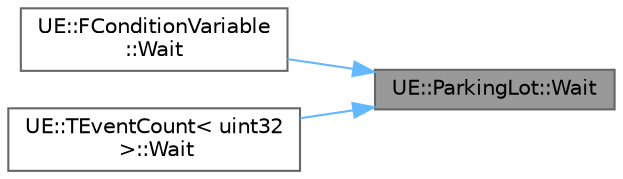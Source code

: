 digraph "UE::ParkingLot::Wait"
{
 // INTERACTIVE_SVG=YES
 // LATEX_PDF_SIZE
  bgcolor="transparent";
  edge [fontname=Helvetica,fontsize=10,labelfontname=Helvetica,labelfontsize=10];
  node [fontname=Helvetica,fontsize=10,shape=box,height=0.2,width=0.4];
  rankdir="RL";
  Node1 [id="Node000001",label="UE::ParkingLot::Wait",height=0.2,width=0.4,color="gray40", fillcolor="grey60", style="filled", fontcolor="black",tooltip="Queue the calling thread to wait if CanWait returns true."];
  Node1 -> Node2 [id="edge1_Node000001_Node000002",dir="back",color="steelblue1",style="solid",tooltip=" "];
  Node2 [id="Node000002",label="UE::FConditionVariable\l::Wait",height=0.2,width=0.4,color="grey40", fillcolor="white", style="filled",URL="$d2/dd0/classUE_1_1FConditionVariable.html#a1971147256409aac9bcbdbf6da069f93",tooltip=" "];
  Node1 -> Node3 [id="edge2_Node000001_Node000003",dir="back",color="steelblue1",style="solid",tooltip=" "];
  Node3 [id="Node000003",label="UE::TEventCount\< uint32\l \>::Wait",height=0.2,width=0.4,color="grey40", fillcolor="white", style="filled",URL="$db/dde/classUE_1_1TEventCount.html#a2a1b326b6ae9c17906a1cded05314a82",tooltip=" "];
}
